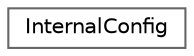 digraph "Иерархия классов. Графический вид."
{
 // INTERACTIVE_SVG=YES
 // LATEX_PDF_SIZE
  bgcolor="transparent";
  edge [fontname=Helvetica,fontsize=10,labelfontname=Helvetica,labelfontsize=10];
  node [fontname=Helvetica,fontsize=10,shape=box,height=0.2,width=0.4];
  rankdir="LR";
  Node0 [id="Node000000",label="InternalConfig",height=0.2,width=0.4,color="grey40", fillcolor="white", style="filled",URL="$d0/d20/class_config_1_1_internal_config.html",tooltip=" "];
}
